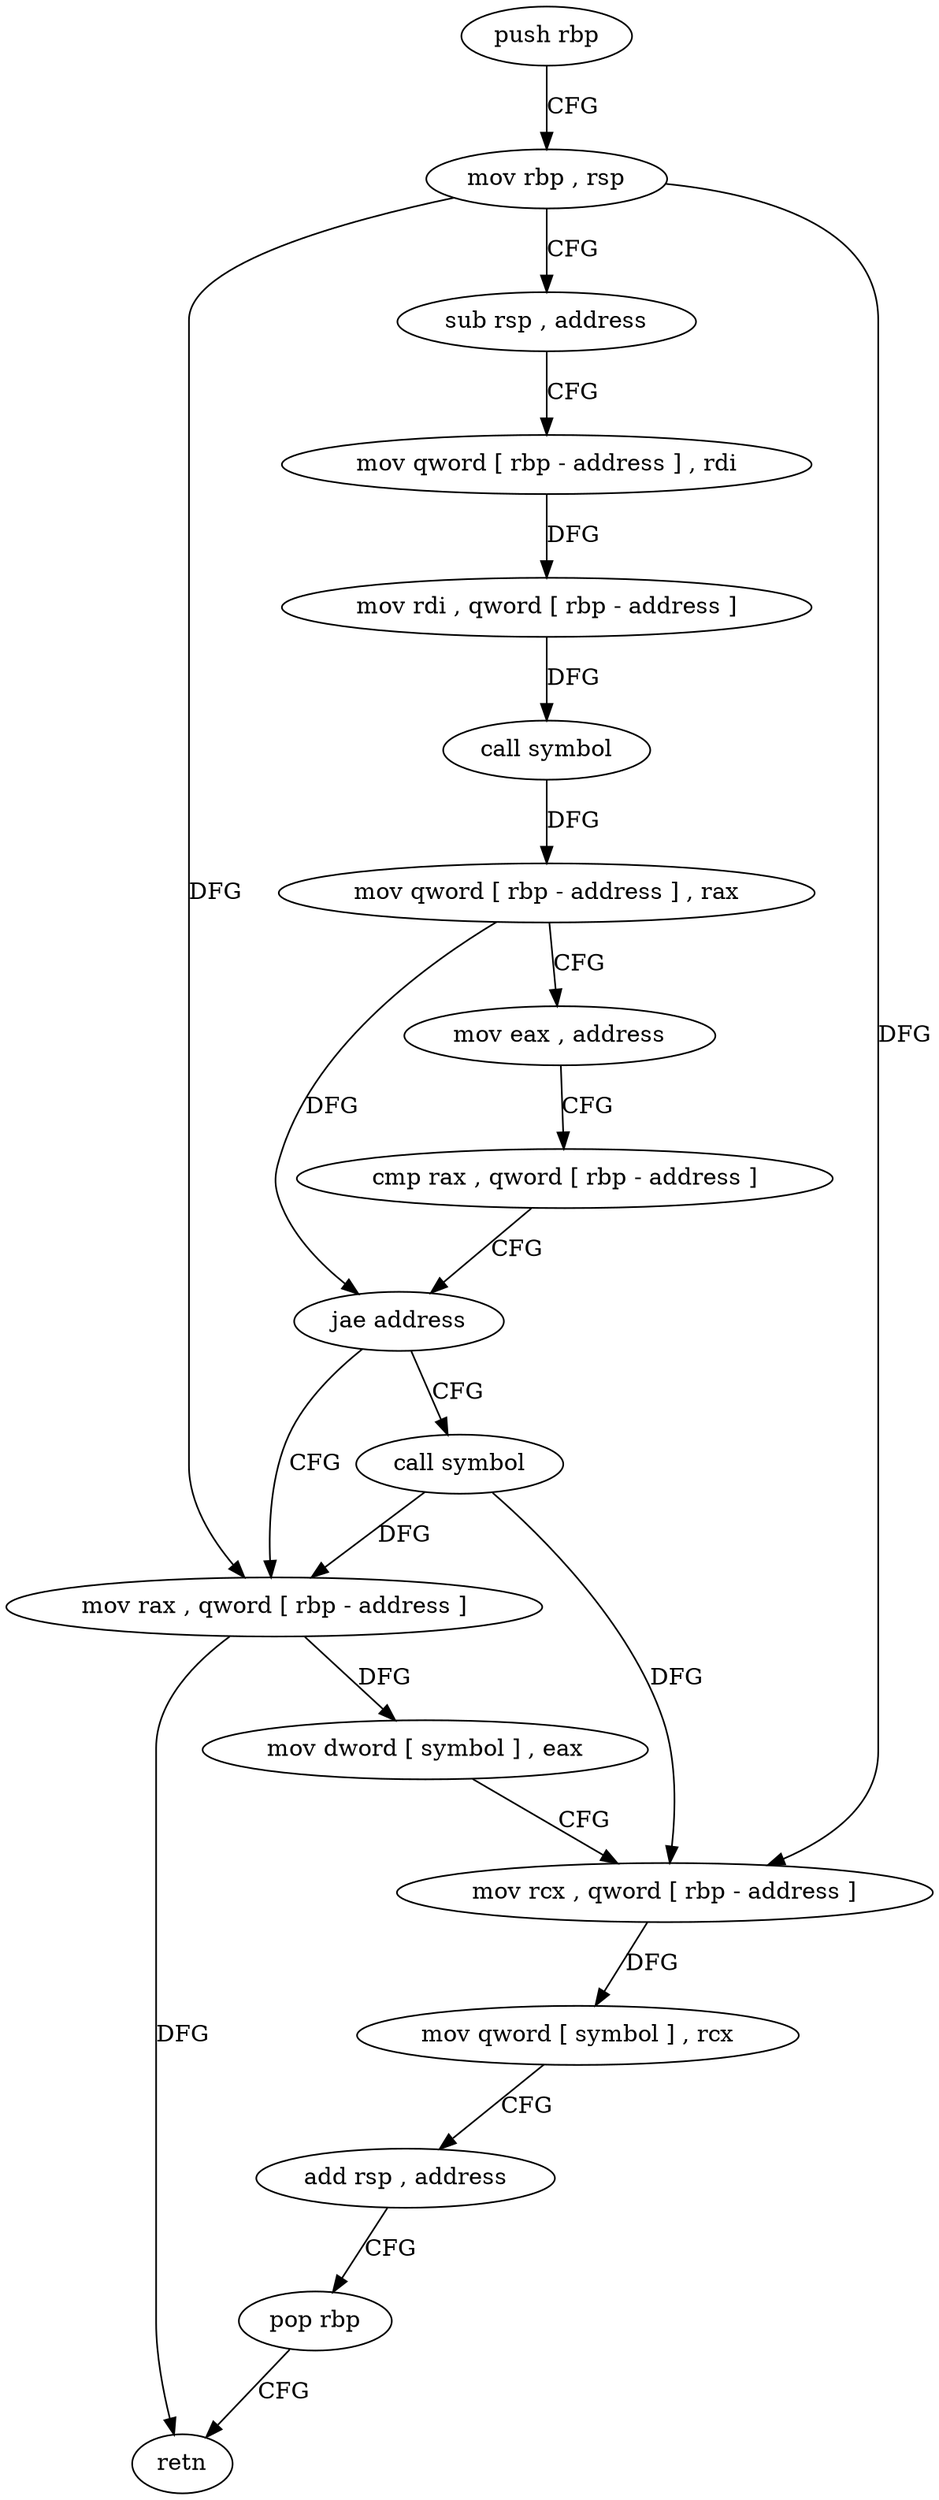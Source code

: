 digraph "func" {
"4204752" [label = "push rbp" ]
"4204753" [label = "mov rbp , rsp" ]
"4204756" [label = "sub rsp , address" ]
"4204760" [label = "mov qword [ rbp - address ] , rdi" ]
"4204764" [label = "mov rdi , qword [ rbp - address ]" ]
"4204768" [label = "call symbol" ]
"4204773" [label = "mov qword [ rbp - address ] , rax" ]
"4204777" [label = "mov eax , address" ]
"4204782" [label = "cmp rax , qword [ rbp - address ]" ]
"4204786" [label = "jae address" ]
"4204797" [label = "mov rax , qword [ rbp - address ]" ]
"4204792" [label = "call symbol" ]
"4204801" [label = "mov dword [ symbol ] , eax" ]
"4204808" [label = "mov rcx , qword [ rbp - address ]" ]
"4204812" [label = "mov qword [ symbol ] , rcx" ]
"4204820" [label = "add rsp , address" ]
"4204824" [label = "pop rbp" ]
"4204825" [label = "retn" ]
"4204752" -> "4204753" [ label = "CFG" ]
"4204753" -> "4204756" [ label = "CFG" ]
"4204753" -> "4204797" [ label = "DFG" ]
"4204753" -> "4204808" [ label = "DFG" ]
"4204756" -> "4204760" [ label = "CFG" ]
"4204760" -> "4204764" [ label = "DFG" ]
"4204764" -> "4204768" [ label = "DFG" ]
"4204768" -> "4204773" [ label = "DFG" ]
"4204773" -> "4204777" [ label = "CFG" ]
"4204773" -> "4204786" [ label = "DFG" ]
"4204777" -> "4204782" [ label = "CFG" ]
"4204782" -> "4204786" [ label = "CFG" ]
"4204786" -> "4204797" [ label = "CFG" ]
"4204786" -> "4204792" [ label = "CFG" ]
"4204797" -> "4204801" [ label = "DFG" ]
"4204797" -> "4204825" [ label = "DFG" ]
"4204792" -> "4204797" [ label = "DFG" ]
"4204792" -> "4204808" [ label = "DFG" ]
"4204801" -> "4204808" [ label = "CFG" ]
"4204808" -> "4204812" [ label = "DFG" ]
"4204812" -> "4204820" [ label = "CFG" ]
"4204820" -> "4204824" [ label = "CFG" ]
"4204824" -> "4204825" [ label = "CFG" ]
}
